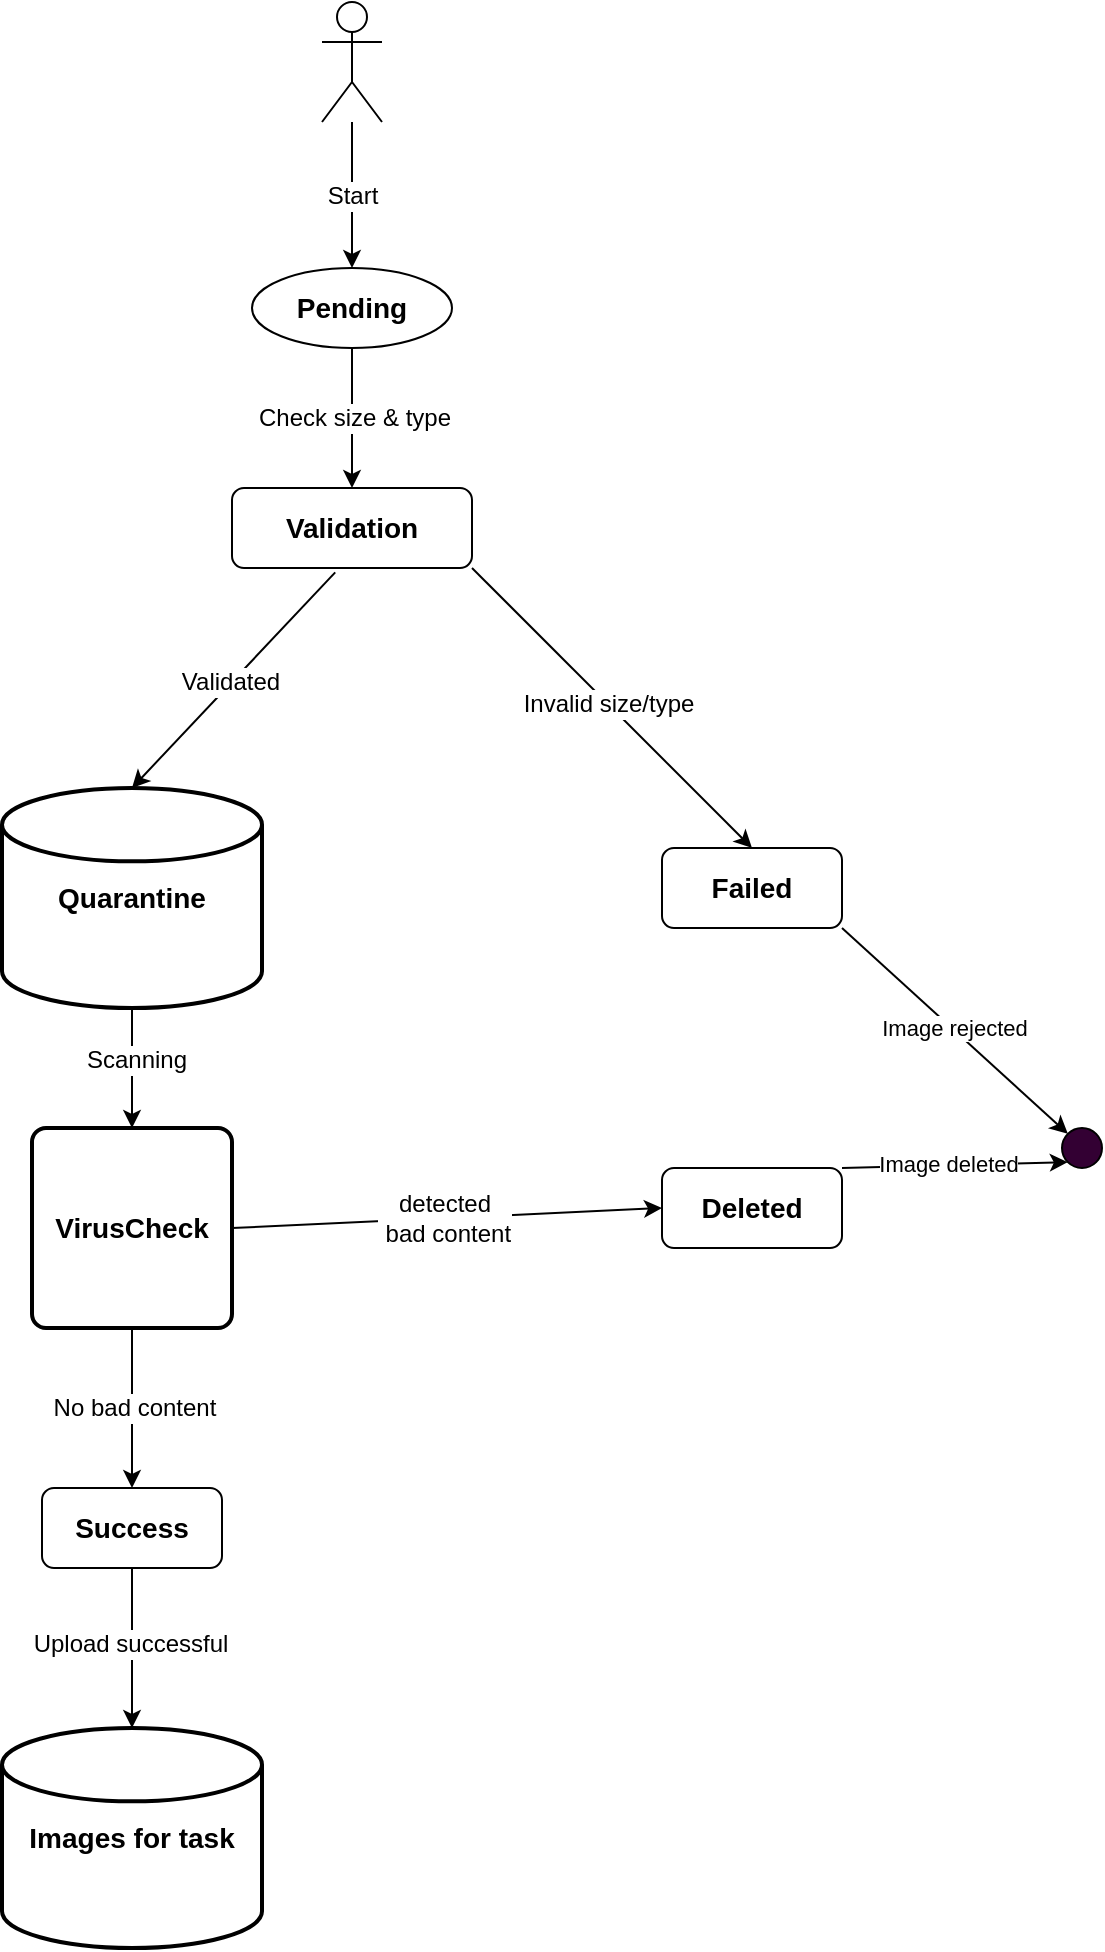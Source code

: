 <mxfile version="23.1.7" type="github">
  <diagram name="Сторінка-1" id="CnfTsb3GJ0VVu3IU5YYN">
    <mxGraphModel dx="1912" dy="2209" grid="1" gridSize="10" guides="1" tooltips="1" connect="1" arrows="1" fold="1" page="1" pageScale="1" pageWidth="827" pageHeight="1169" math="0" shadow="0">
      <root>
        <mxCell id="0" />
        <mxCell id="1" parent="0" />
        <mxCell id="SrQX9S5p-4wRP2en_Op1-3" value="&lt;font style=&quot;font-size: 14px;&quot;&gt;&lt;b&gt;Pending&lt;/b&gt;&lt;/font&gt;" style="ellipse;whiteSpace=wrap;html=1;align=center;" vertex="1" parent="1">
          <mxGeometry x="225" y="130" width="100" height="40" as="geometry" />
        </mxCell>
        <mxCell id="SrQX9S5p-4wRP2en_Op1-4" value="&lt;font style=&quot;font-size: 14px;&quot;&gt;&lt;b&gt;Quarantine&lt;/b&gt;&lt;/font&gt;" style="strokeWidth=2;html=1;shape=mxgraph.flowchart.database;whiteSpace=wrap;" vertex="1" parent="1">
          <mxGeometry x="100" y="390" width="130" height="110" as="geometry" />
        </mxCell>
        <mxCell id="SrQX9S5p-4wRP2en_Op1-5" value="" style="shape=umlActor;verticalLabelPosition=bottom;verticalAlign=top;html=1;outlineConnect=0;" vertex="1" parent="1">
          <mxGeometry x="260" y="-3" width="30" height="60" as="geometry" />
        </mxCell>
        <mxCell id="SrQX9S5p-4wRP2en_Op1-7" value="&lt;font style=&quot;font-size: 12px;&quot;&gt;Start&lt;/font&gt;" style="endArrow=classic;html=1;rounded=0;entryX=0.5;entryY=0;entryDx=0;entryDy=0;entryPerimeter=0;" edge="1" parent="1" source="SrQX9S5p-4wRP2en_Op1-5" target="SrQX9S5p-4wRP2en_Op1-3">
          <mxGeometry width="50" height="50" relative="1" as="geometry">
            <mxPoint x="280" y="90" as="sourcePoint" />
            <mxPoint x="275" y="170" as="targetPoint" />
          </mxGeometry>
        </mxCell>
        <mxCell id="SrQX9S5p-4wRP2en_Op1-8" value="" style="endArrow=classic;html=1;rounded=0;entryX=0.5;entryY=0;entryDx=0;entryDy=0;exitX=0.5;exitY=1;exitDx=0;exitDy=0;" edge="1" parent="1" source="SrQX9S5p-4wRP2en_Op1-3" target="SrQX9S5p-4wRP2en_Op1-9">
          <mxGeometry width="50" height="50" relative="1" as="geometry">
            <mxPoint x="390" y="430" as="sourcePoint" />
            <mxPoint x="440" y="380" as="targetPoint" />
          </mxGeometry>
        </mxCell>
        <mxCell id="SrQX9S5p-4wRP2en_Op1-10" value="&lt;font style=&quot;font-size: 12px;&quot;&gt;Check size &amp;amp; type&lt;/font&gt;" style="edgeLabel;html=1;align=center;verticalAlign=middle;resizable=0;points=[];" vertex="1" connectable="0" parent="SrQX9S5p-4wRP2en_Op1-8">
          <mxGeometry x="-0.009" y="1" relative="1" as="geometry">
            <mxPoint as="offset" />
          </mxGeometry>
        </mxCell>
        <mxCell id="SrQX9S5p-4wRP2en_Op1-9" value="&lt;b&gt;&lt;font style=&quot;font-size: 14px;&quot;&gt;Validation&lt;/font&gt;&lt;/b&gt;" style="rounded=1;whiteSpace=wrap;html=1;" vertex="1" parent="1">
          <mxGeometry x="215" y="240" width="120" height="40" as="geometry" />
        </mxCell>
        <mxCell id="SrQX9S5p-4wRP2en_Op1-11" value="" style="endArrow=classic;html=1;rounded=0;entryX=0.5;entryY=0;entryDx=0;entryDy=0;entryPerimeter=0;exitX=0.43;exitY=1.055;exitDx=0;exitDy=0;exitPerimeter=0;" edge="1" parent="1" source="SrQX9S5p-4wRP2en_Op1-9" target="SrQX9S5p-4wRP2en_Op1-4">
          <mxGeometry width="50" height="50" relative="1" as="geometry">
            <mxPoint x="390" y="480" as="sourcePoint" />
            <mxPoint x="440" y="430" as="targetPoint" />
          </mxGeometry>
        </mxCell>
        <mxCell id="SrQX9S5p-4wRP2en_Op1-12" value="&lt;font style=&quot;font-size: 12px;&quot;&gt;Validated&lt;/font&gt;" style="edgeLabel;html=1;align=center;verticalAlign=middle;resizable=0;points=[];" vertex="1" connectable="0" parent="SrQX9S5p-4wRP2en_Op1-11">
          <mxGeometry x="0.027" y="-1" relative="1" as="geometry">
            <mxPoint as="offset" />
          </mxGeometry>
        </mxCell>
        <mxCell id="SrQX9S5p-4wRP2en_Op1-13" value="&lt;font style=&quot;font-size: 14px;&quot;&gt;&lt;b&gt;Failed&lt;/b&gt;&lt;/font&gt;" style="rounded=1;whiteSpace=wrap;html=1;" vertex="1" parent="1">
          <mxGeometry x="430" y="420" width="90" height="40" as="geometry" />
        </mxCell>
        <mxCell id="SrQX9S5p-4wRP2en_Op1-15" value="" style="endArrow=classic;html=1;rounded=0;exitX=1;exitY=1;exitDx=0;exitDy=0;entryX=0.5;entryY=0;entryDx=0;entryDy=0;" edge="1" parent="1" source="SrQX9S5p-4wRP2en_Op1-9" target="SrQX9S5p-4wRP2en_Op1-13">
          <mxGeometry width="50" height="50" relative="1" as="geometry">
            <mxPoint x="390" y="480" as="sourcePoint" />
            <mxPoint x="440" y="430" as="targetPoint" />
          </mxGeometry>
        </mxCell>
        <mxCell id="SrQX9S5p-4wRP2en_Op1-25" value="&lt;font style=&quot;font-size: 12px;&quot;&gt;Invalid size/type&lt;/font&gt;" style="edgeLabel;html=1;align=center;verticalAlign=middle;resizable=0;points=[];" vertex="1" connectable="0" parent="SrQX9S5p-4wRP2en_Op1-15">
          <mxGeometry x="-0.025" relative="1" as="geometry">
            <mxPoint as="offset" />
          </mxGeometry>
        </mxCell>
        <mxCell id="SrQX9S5p-4wRP2en_Op1-17" value="&lt;span style=&quot;font-size: 14px;&quot;&gt;&lt;b&gt;VirusCheck&lt;/b&gt;&lt;/span&gt;" style="rounded=1;whiteSpace=wrap;html=1;absoluteArcSize=1;arcSize=14;strokeWidth=2;" vertex="1" parent="1">
          <mxGeometry x="115" y="560" width="100" height="100" as="geometry" />
        </mxCell>
        <mxCell id="SrQX9S5p-4wRP2en_Op1-18" value="" style="endArrow=classic;html=1;rounded=0;exitX=0.5;exitY=1;exitDx=0;exitDy=0;exitPerimeter=0;entryX=0.5;entryY=0;entryDx=0;entryDy=0;" edge="1" parent="1" source="SrQX9S5p-4wRP2en_Op1-4" target="SrQX9S5p-4wRP2en_Op1-17">
          <mxGeometry width="50" height="50" relative="1" as="geometry">
            <mxPoint x="320" y="560" as="sourcePoint" />
            <mxPoint x="370" y="510" as="targetPoint" />
          </mxGeometry>
        </mxCell>
        <mxCell id="SrQX9S5p-4wRP2en_Op1-36" value="&lt;font style=&quot;font-size: 12px;&quot;&gt;Scanning&lt;/font&gt;" style="edgeLabel;html=1;align=center;verticalAlign=middle;resizable=0;points=[];" vertex="1" connectable="0" parent="SrQX9S5p-4wRP2en_Op1-18">
          <mxGeometry x="-0.133" y="2" relative="1" as="geometry">
            <mxPoint as="offset" />
          </mxGeometry>
        </mxCell>
        <mxCell id="SrQX9S5p-4wRP2en_Op1-19" value="&lt;font style=&quot;font-size: 14px;&quot;&gt;&lt;b&gt;Deleted&lt;/b&gt;&lt;/font&gt;" style="rounded=1;whiteSpace=wrap;html=1;" vertex="1" parent="1">
          <mxGeometry x="430" y="580" width="90" height="40" as="geometry" />
        </mxCell>
        <mxCell id="SrQX9S5p-4wRP2en_Op1-20" value="" style="endArrow=classic;html=1;rounded=0;exitX=1;exitY=0.5;exitDx=0;exitDy=0;entryX=0;entryY=0.5;entryDx=0;entryDy=0;" edge="1" parent="1" source="SrQX9S5p-4wRP2en_Op1-17" target="SrQX9S5p-4wRP2en_Op1-19">
          <mxGeometry width="50" height="50" relative="1" as="geometry">
            <mxPoint x="290" y="610" as="sourcePoint" />
            <mxPoint x="440" y="630" as="targetPoint" />
          </mxGeometry>
        </mxCell>
        <mxCell id="SrQX9S5p-4wRP2en_Op1-21" value="&lt;font style=&quot;font-size: 12px;&quot;&gt;detected&lt;br&gt;&amp;nbsp;bad content&lt;br&gt;&lt;/font&gt;" style="edgeLabel;html=1;align=center;verticalAlign=middle;resizable=0;points=[];" vertex="1" connectable="0" parent="SrQX9S5p-4wRP2en_Op1-20">
          <mxGeometry x="-0.021" relative="1" as="geometry">
            <mxPoint as="offset" />
          </mxGeometry>
        </mxCell>
        <mxCell id="SrQX9S5p-4wRP2en_Op1-22" value="" style="ellipse;whiteSpace=wrap;html=1;strokeColor=#000000;fillColor=#330033;" vertex="1" parent="1">
          <mxGeometry x="630" y="560" width="20" height="20" as="geometry" />
        </mxCell>
        <mxCell id="SrQX9S5p-4wRP2en_Op1-23" value="" style="endArrow=classic;html=1;rounded=0;entryX=0;entryY=1;entryDx=0;entryDy=0;exitX=1;exitY=0;exitDx=0;exitDy=0;" edge="1" parent="1" source="SrQX9S5p-4wRP2en_Op1-19" target="SrQX9S5p-4wRP2en_Op1-22">
          <mxGeometry width="50" height="50" relative="1" as="geometry">
            <mxPoint x="390" y="720" as="sourcePoint" />
            <mxPoint x="440" y="670" as="targetPoint" />
          </mxGeometry>
        </mxCell>
        <mxCell id="SrQX9S5p-4wRP2en_Op1-26" value="Image deleted" style="edgeLabel;html=1;align=center;verticalAlign=middle;resizable=0;points=[];" vertex="1" connectable="0" parent="SrQX9S5p-4wRP2en_Op1-23">
          <mxGeometry x="-0.073" y="1" relative="1" as="geometry">
            <mxPoint as="offset" />
          </mxGeometry>
        </mxCell>
        <mxCell id="SrQX9S5p-4wRP2en_Op1-24" value="" style="endArrow=classic;html=1;rounded=0;entryX=0;entryY=0;entryDx=0;entryDy=0;exitX=1;exitY=1;exitDx=0;exitDy=0;" edge="1" parent="1" source="SrQX9S5p-4wRP2en_Op1-13" target="SrQX9S5p-4wRP2en_Op1-22">
          <mxGeometry width="50" height="50" relative="1" as="geometry">
            <mxPoint x="390" y="720" as="sourcePoint" />
            <mxPoint x="440" y="670" as="targetPoint" />
          </mxGeometry>
        </mxCell>
        <mxCell id="SrQX9S5p-4wRP2en_Op1-27" value="Image rejected" style="edgeLabel;html=1;align=center;verticalAlign=middle;resizable=0;points=[];" vertex="1" connectable="0" parent="SrQX9S5p-4wRP2en_Op1-24">
          <mxGeometry x="-0.022" y="1" relative="1" as="geometry">
            <mxPoint as="offset" />
          </mxGeometry>
        </mxCell>
        <mxCell id="SrQX9S5p-4wRP2en_Op1-29" value="" style="endArrow=classic;html=1;rounded=0;exitX=0.5;exitY=1;exitDx=0;exitDy=0;entryX=0.5;entryY=0;entryDx=0;entryDy=0;" edge="1" parent="1" source="SrQX9S5p-4wRP2en_Op1-17" target="SrQX9S5p-4wRP2en_Op1-32">
          <mxGeometry width="50" height="50" relative="1" as="geometry">
            <mxPoint x="320" y="600" as="sourcePoint" />
            <mxPoint x="165" y="740" as="targetPoint" />
          </mxGeometry>
        </mxCell>
        <mxCell id="SrQX9S5p-4wRP2en_Op1-31" value="&lt;font style=&quot;font-size: 12px;&quot;&gt;No bad content&lt;/font&gt;" style="edgeLabel;html=1;align=center;verticalAlign=middle;resizable=0;points=[];" vertex="1" connectable="0" parent="SrQX9S5p-4wRP2en_Op1-29">
          <mxGeometry x="-0.013" y="1" relative="1" as="geometry">
            <mxPoint as="offset" />
          </mxGeometry>
        </mxCell>
        <mxCell id="SrQX9S5p-4wRP2en_Op1-30" value="&lt;font style=&quot;font-size: 14px;&quot;&gt;&lt;b&gt;Images for task&lt;/b&gt;&lt;/font&gt;" style="strokeWidth=2;html=1;shape=mxgraph.flowchart.database;whiteSpace=wrap;" vertex="1" parent="1">
          <mxGeometry x="100" y="860" width="130" height="110" as="geometry" />
        </mxCell>
        <mxCell id="SrQX9S5p-4wRP2en_Op1-32" value="&lt;font style=&quot;font-size: 14px;&quot;&gt;&lt;b&gt;Success&lt;/b&gt;&lt;/font&gt;" style="rounded=1;whiteSpace=wrap;html=1;" vertex="1" parent="1">
          <mxGeometry x="120" y="740" width="90" height="40" as="geometry" />
        </mxCell>
        <mxCell id="SrQX9S5p-4wRP2en_Op1-34" style="edgeStyle=orthogonalEdgeStyle;rounded=0;orthogonalLoop=1;jettySize=auto;html=1;exitX=0.5;exitY=1;exitDx=0;exitDy=0;entryX=0.5;entryY=0;entryDx=0;entryDy=0;entryPerimeter=0;" edge="1" parent="1" source="SrQX9S5p-4wRP2en_Op1-32" target="SrQX9S5p-4wRP2en_Op1-30">
          <mxGeometry relative="1" as="geometry" />
        </mxCell>
        <mxCell id="SrQX9S5p-4wRP2en_Op1-35" value="&lt;font style=&quot;font-size: 12px;&quot;&gt;Upload successful&lt;/font&gt;" style="edgeLabel;html=1;align=center;verticalAlign=middle;resizable=0;points=[];" vertex="1" connectable="0" parent="SrQX9S5p-4wRP2en_Op1-34">
          <mxGeometry x="-0.045" y="-1" relative="1" as="geometry">
            <mxPoint as="offset" />
          </mxGeometry>
        </mxCell>
      </root>
    </mxGraphModel>
  </diagram>
</mxfile>
